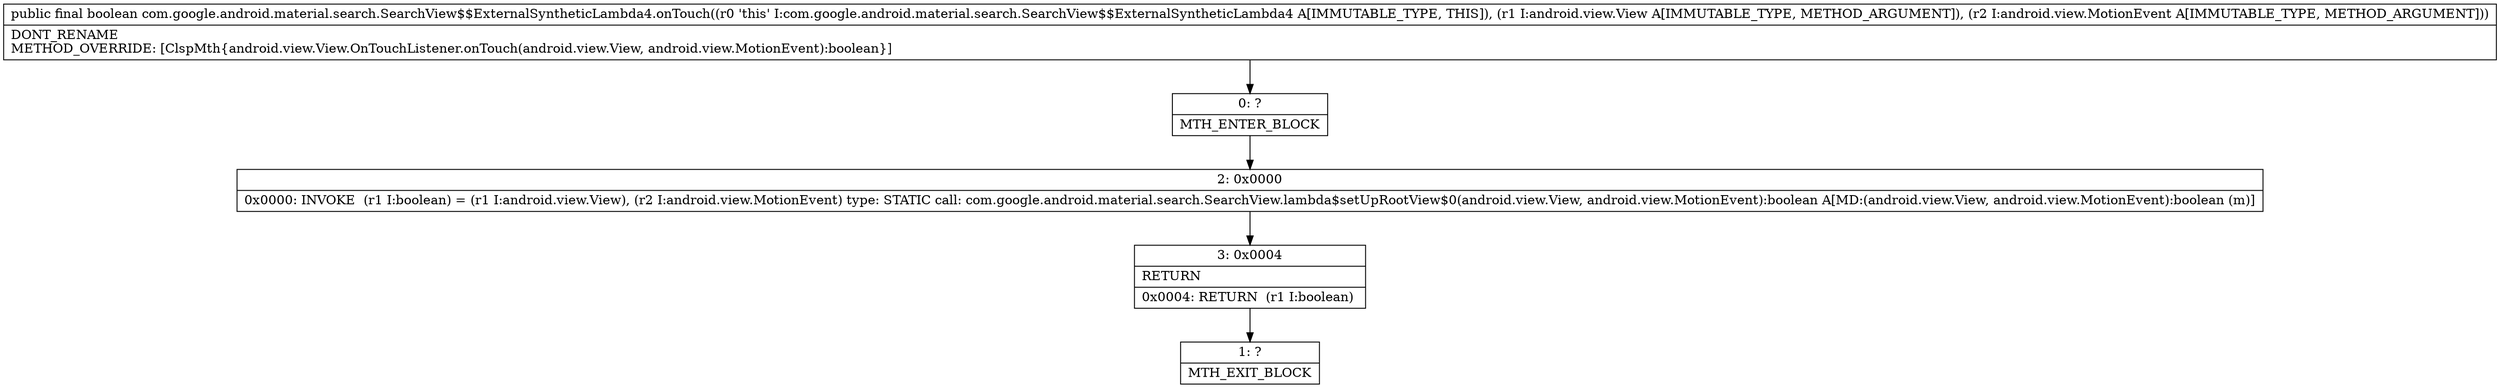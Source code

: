 digraph "CFG forcom.google.android.material.search.SearchView$$ExternalSyntheticLambda4.onTouch(Landroid\/view\/View;Landroid\/view\/MotionEvent;)Z" {
Node_0 [shape=record,label="{0\:\ ?|MTH_ENTER_BLOCK\l}"];
Node_2 [shape=record,label="{2\:\ 0x0000|0x0000: INVOKE  (r1 I:boolean) = (r1 I:android.view.View), (r2 I:android.view.MotionEvent) type: STATIC call: com.google.android.material.search.SearchView.lambda$setUpRootView$0(android.view.View, android.view.MotionEvent):boolean A[MD:(android.view.View, android.view.MotionEvent):boolean (m)]\l}"];
Node_3 [shape=record,label="{3\:\ 0x0004|RETURN\l|0x0004: RETURN  (r1 I:boolean) \l}"];
Node_1 [shape=record,label="{1\:\ ?|MTH_EXIT_BLOCK\l}"];
MethodNode[shape=record,label="{public final boolean com.google.android.material.search.SearchView$$ExternalSyntheticLambda4.onTouch((r0 'this' I:com.google.android.material.search.SearchView$$ExternalSyntheticLambda4 A[IMMUTABLE_TYPE, THIS]), (r1 I:android.view.View A[IMMUTABLE_TYPE, METHOD_ARGUMENT]), (r2 I:android.view.MotionEvent A[IMMUTABLE_TYPE, METHOD_ARGUMENT]))  | DONT_RENAME\lMETHOD_OVERRIDE: [ClspMth\{android.view.View.OnTouchListener.onTouch(android.view.View, android.view.MotionEvent):boolean\}]\l}"];
MethodNode -> Node_0;Node_0 -> Node_2;
Node_2 -> Node_3;
Node_3 -> Node_1;
}

